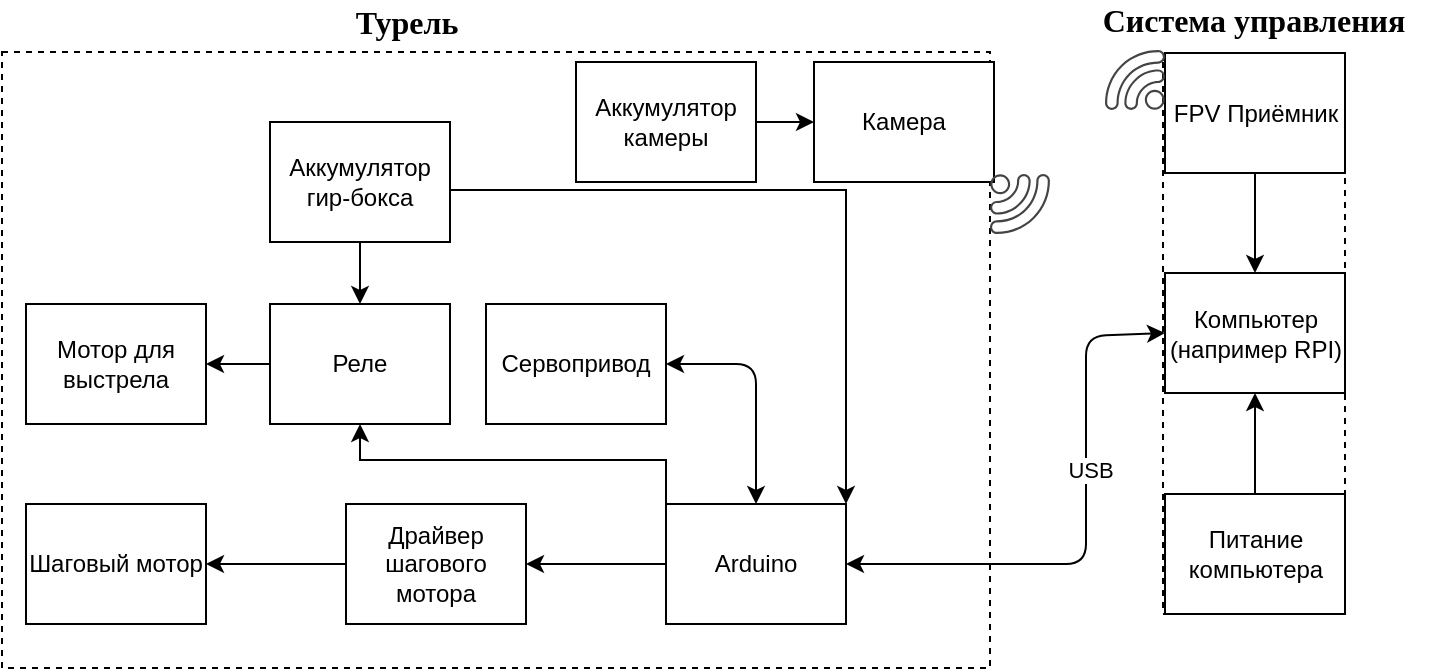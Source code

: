 <mxfile version="14.4.3" type="device"><diagram id="rgr_ggMDqa0CBYAi4XXZ" name="Page-1"><mxGraphModel dx="1422" dy="832" grid="0" gridSize="10" guides="1" tooltips="1" connect="1" arrows="1" fold="1" page="1" pageScale="1" pageWidth="827" pageHeight="1169" math="0" shadow="0"><root><mxCell id="0"/><mxCell id="1" parent="0"/><mxCell id="A-BF0UujvZgVLAS8JFkz-48" value="" style="rounded=0;whiteSpace=wrap;html=1;dashed=1;" parent="1" vertex="1"><mxGeometry x="651.5" y="311" width="91" height="277" as="geometry"/></mxCell><mxCell id="A-BF0UujvZgVLAS8JFkz-47" value="" style="rounded=0;whiteSpace=wrap;html=1;dashed=1;" parent="1" vertex="1"><mxGeometry x="71" y="307" width="494" height="308" as="geometry"/></mxCell><mxCell id="6oglmZXDybSKQYADPyGO-2" value="" style="rounded=0;whiteSpace=wrap;html=1;" parent="1" vertex="1"><mxGeometry x="313" y="433" width="90" height="60" as="geometry"/></mxCell><mxCell id="6oglmZXDybSKQYADPyGO-3" value="Сервопривод" style="text;html=1;strokeColor=none;fillColor=none;align=center;verticalAlign=middle;whiteSpace=wrap;rounded=0;" parent="1" vertex="1"><mxGeometry x="313" y="433" width="90" height="60" as="geometry"/></mxCell><mxCell id="6oglmZXDybSKQYADPyGO-6" value="" style="rounded=0;whiteSpace=wrap;html=1;" parent="1" vertex="1"><mxGeometry x="403" y="533" width="90" height="60" as="geometry"/></mxCell><mxCell id="A-BF0UujvZgVLAS8JFkz-56" style="edgeStyle=orthogonalEdgeStyle;rounded=0;orthogonalLoop=1;jettySize=auto;html=1;entryX=0.5;entryY=1;entryDx=0;entryDy=0;" parent="1" source="6oglmZXDybSKQYADPyGO-10" target="A-BF0UujvZgVLAS8JFkz-53" edge="1"><mxGeometry relative="1" as="geometry"><Array as="points"><mxPoint x="403" y="511"/><mxPoint x="250" y="511"/></Array></mxGeometry></mxCell><mxCell id="6oglmZXDybSKQYADPyGO-10" value="Arduino" style="text;html=1;strokeColor=none;fillColor=none;align=center;verticalAlign=middle;whiteSpace=wrap;rounded=0;" parent="1" vertex="1"><mxGeometry x="403" y="533" width="90" height="60" as="geometry"/></mxCell><mxCell id="6oglmZXDybSKQYADPyGO-12" value="" style="rounded=0;whiteSpace=wrap;html=1;" parent="1" vertex="1"><mxGeometry x="243" y="533" width="90" height="60" as="geometry"/></mxCell><mxCell id="6oglmZXDybSKQYADPyGO-14" value="Драйвер шагового мотора" style="text;html=1;strokeColor=none;fillColor=none;align=center;verticalAlign=middle;whiteSpace=wrap;rounded=0;" parent="1" vertex="1"><mxGeometry x="243" y="533" width="90" height="60" as="geometry"/></mxCell><mxCell id="6oglmZXDybSKQYADPyGO-21" value="" style="endArrow=classic;startArrow=classic;html=1;exitX=1;exitY=0.5;exitDx=0;exitDy=0;entryX=0.5;entryY=0;entryDx=0;entryDy=0;" parent="1" target="6oglmZXDybSKQYADPyGO-10" edge="1"><mxGeometry width="50" height="50" relative="1" as="geometry"><mxPoint x="403" y="463" as="sourcePoint"/><mxPoint x="243" y="613" as="targetPoint"/><Array as="points"><mxPoint x="448" y="463"/></Array></mxGeometry></mxCell><mxCell id="6oglmZXDybSKQYADPyGO-23" value="" style="rounded=0;whiteSpace=wrap;html=1;" parent="1" vertex="1"><mxGeometry x="83" y="533" width="90" height="60" as="geometry"/></mxCell><mxCell id="6oglmZXDybSKQYADPyGO-25" value="Шаговый мотор" style="text;html=1;strokeColor=none;fillColor=none;align=center;verticalAlign=middle;whiteSpace=wrap;rounded=0;" parent="1" vertex="1"><mxGeometry x="83" y="533" width="90" height="60" as="geometry"/></mxCell><mxCell id="A-BF0UujvZgVLAS8JFkz-1" value="" style="rounded=0;whiteSpace=wrap;html=1;" parent="1" vertex="1"><mxGeometry x="477" y="312" width="90" height="60" as="geometry"/></mxCell><mxCell id="A-BF0UujvZgVLAS8JFkz-2" value="Камера" style="text;html=1;strokeColor=none;fillColor=none;align=center;verticalAlign=middle;whiteSpace=wrap;rounded=0;" parent="1" vertex="1"><mxGeometry x="477" y="312" width="90" height="60" as="geometry"/></mxCell><mxCell id="A-BF0UujvZgVLAS8JFkz-41" style="edgeStyle=orthogonalEdgeStyle;rounded=0;orthogonalLoop=1;jettySize=auto;html=1;entryX=1;entryY=0;entryDx=0;entryDy=0;" parent="1" source="A-BF0UujvZgVLAS8JFkz-3" target="6oglmZXDybSKQYADPyGO-10" edge="1"><mxGeometry relative="1" as="geometry"><Array as="points"><mxPoint x="493" y="376"/></Array></mxGeometry></mxCell><mxCell id="qCNhA9wy5Z_6XKud8VRF-2" style="edgeStyle=orthogonalEdgeStyle;rounded=0;orthogonalLoop=1;jettySize=auto;html=1;" parent="1" source="A-BF0UujvZgVLAS8JFkz-3" target="A-BF0UujvZgVLAS8JFkz-53" edge="1"><mxGeometry relative="1" as="geometry"/></mxCell><mxCell id="A-BF0UujvZgVLAS8JFkz-3" value="Аккумулятор гир-бокса" style="rounded=0;whiteSpace=wrap;html=1;" parent="1" vertex="1"><mxGeometry x="205" y="342" width="90" height="60" as="geometry"/></mxCell><mxCell id="A-BF0UujvZgVLAS8JFkz-10" value="" style="endArrow=classic;startArrow=classic;html=1;exitX=1;exitY=0.5;exitDx=0;exitDy=0;entryX=0;entryY=0.5;entryDx=0;entryDy=0;" parent="1" source="6oglmZXDybSKQYADPyGO-10" target="A-BF0UujvZgVLAS8JFkz-11" edge="1"><mxGeometry width="50" height="50" relative="1" as="geometry"><mxPoint x="323" y="573" as="sourcePoint"/><mxPoint x="553" y="563" as="targetPoint"/><Array as="points"><mxPoint x="613" y="563"/><mxPoint x="613" y="449"/></Array></mxGeometry></mxCell><mxCell id="A-BF0UujvZgVLAS8JFkz-70" value="USB" style="edgeLabel;html=1;align=center;verticalAlign=middle;resizable=0;points=[];" parent="A-BF0UujvZgVLAS8JFkz-10" vertex="1" connectable="0"><mxGeometry x="0.222" y="-2" relative="1" as="geometry"><mxPoint as="offset"/></mxGeometry></mxCell><mxCell id="A-BF0UujvZgVLAS8JFkz-11" value="Компьютер (например RPI)" style="rounded=0;whiteSpace=wrap;html=1;" parent="1" vertex="1"><mxGeometry x="652.5" y="417.5" width="90" height="60" as="geometry"/></mxCell><mxCell id="A-BF0UujvZgVLAS8JFkz-27" value="" style="rounded=0;whiteSpace=wrap;html=1;" parent="1" vertex="1"><mxGeometry x="652.5" y="307.5" width="90" height="60" as="geometry"/></mxCell><mxCell id="A-BF0UujvZgVLAS8JFkz-28" value="&lt;br&gt;&lt;br&gt;&lt;br&gt;&lt;br&gt;&lt;br&gt;&lt;br&gt;&lt;br&gt;&lt;br&gt;&lt;br&gt;&lt;br&gt;" style="pointerEvents=1;shadow=0;dashed=0;html=1;strokeColor=none;fillColor=#434445;aspect=fixed;labelPosition=center;verticalLabelPosition=bottom;verticalAlign=top;align=center;outlineConnect=0;shape=mxgraph.vvd.wi_fi;direction=south;" parent="1" vertex="1"><mxGeometry x="565" y="368" width="30" height="30" as="geometry"/></mxCell><mxCell id="A-BF0UujvZgVLAS8JFkz-29" value="" style="pointerEvents=1;shadow=0;dashed=0;html=1;strokeColor=none;fillColor=#434445;aspect=fixed;labelPosition=center;verticalLabelPosition=bottom;verticalAlign=top;align=center;outlineConnect=0;shape=mxgraph.vvd.wi_fi;direction=north;" parent="1" vertex="1"><mxGeometry x="622.5" y="306" width="30" height="30" as="geometry"/></mxCell><mxCell id="A-BF0UujvZgVLAS8JFkz-38" style="edgeStyle=orthogonalEdgeStyle;rounded=0;orthogonalLoop=1;jettySize=auto;html=1;" parent="1" source="A-BF0UujvZgVLAS8JFkz-30" target="A-BF0UujvZgVLAS8JFkz-11" edge="1"><mxGeometry relative="1" as="geometry"/></mxCell><mxCell id="A-BF0UujvZgVLAS8JFkz-30" value="FPV Приёмник" style="text;html=1;strokeColor=none;fillColor=none;align=center;verticalAlign=middle;whiteSpace=wrap;rounded=0;" parent="1" vertex="1"><mxGeometry x="652.5" y="307.5" width="90" height="60" as="geometry"/></mxCell><mxCell id="A-BF0UujvZgVLAS8JFkz-32" value="" style="endArrow=classic;html=1;exitX=0;exitY=0.5;exitDx=0;exitDy=0;entryX=1;entryY=0.5;entryDx=0;entryDy=0;" parent="1" source="6oglmZXDybSKQYADPyGO-10" target="6oglmZXDybSKQYADPyGO-14" edge="1"><mxGeometry width="50" height="50" relative="1" as="geometry"><mxPoint x="527" y="618" as="sourcePoint"/><mxPoint x="577" y="568" as="targetPoint"/></mxGeometry></mxCell><mxCell id="A-BF0UujvZgVLAS8JFkz-34" value="" style="endArrow=classic;html=1;exitX=0;exitY=0.5;exitDx=0;exitDy=0;entryX=1;entryY=0.5;entryDx=0;entryDy=0;" parent="1" source="6oglmZXDybSKQYADPyGO-14" target="6oglmZXDybSKQYADPyGO-25" edge="1"><mxGeometry width="50" height="50" relative="1" as="geometry"><mxPoint x="413" y="573" as="sourcePoint"/><mxPoint x="343" y="573" as="targetPoint"/></mxGeometry></mxCell><mxCell id="A-BF0UujvZgVLAS8JFkz-45" style="edgeStyle=orthogonalEdgeStyle;rounded=0;orthogonalLoop=1;jettySize=auto;html=1;entryX=0.5;entryY=1;entryDx=0;entryDy=0;" parent="1" source="A-BF0UujvZgVLAS8JFkz-44" target="A-BF0UujvZgVLAS8JFkz-11" edge="1"><mxGeometry relative="1" as="geometry"/></mxCell><mxCell id="A-BF0UujvZgVLAS8JFkz-44" value="Питание компьютера" style="rounded=0;whiteSpace=wrap;html=1;" parent="1" vertex="1"><mxGeometry x="652.5" y="528" width="90" height="60" as="geometry"/></mxCell><mxCell id="A-BF0UujvZgVLAS8JFkz-50" value="&lt;b&gt;&lt;font face=&quot;Comic Sans MS&quot; style=&quot;font-size: 16px&quot;&gt;Турель&lt;/font&gt;&lt;/b&gt;" style="text;html=1;strokeColor=none;fillColor=none;align=center;verticalAlign=middle;whiteSpace=wrap;rounded=0;dashed=1;" parent="1" vertex="1"><mxGeometry x="201" y="282" width="145" height="20" as="geometry"/></mxCell><mxCell id="A-BF0UujvZgVLAS8JFkz-52" value="Мотор для выстрела" style="rounded=0;whiteSpace=wrap;html=1;" parent="1" vertex="1"><mxGeometry x="83" y="433" width="90" height="60" as="geometry"/></mxCell><mxCell id="A-BF0UujvZgVLAS8JFkz-55" style="edgeStyle=orthogonalEdgeStyle;rounded=0;orthogonalLoop=1;jettySize=auto;html=1;" parent="1" source="A-BF0UujvZgVLAS8JFkz-53" target="A-BF0UujvZgVLAS8JFkz-52" edge="1"><mxGeometry relative="1" as="geometry"/></mxCell><mxCell id="A-BF0UujvZgVLAS8JFkz-53" value="Реле" style="rounded=0;whiteSpace=wrap;html=1;" parent="1" vertex="1"><mxGeometry x="205" y="433" width="90" height="60" as="geometry"/></mxCell><mxCell id="A-BF0UujvZgVLAS8JFkz-69" style="edgeStyle=orthogonalEdgeStyle;rounded=0;orthogonalLoop=1;jettySize=auto;html=1;entryX=0;entryY=0.5;entryDx=0;entryDy=0;" parent="1" source="A-BF0UujvZgVLAS8JFkz-68" target="A-BF0UujvZgVLAS8JFkz-2" edge="1"><mxGeometry relative="1" as="geometry"/></mxCell><mxCell id="A-BF0UujvZgVLAS8JFkz-68" value="Аккумулятор камеры" style="rounded=0;whiteSpace=wrap;html=1;" parent="1" vertex="1"><mxGeometry x="358" y="312" width="90" height="60" as="geometry"/></mxCell><mxCell id="A-BF0UujvZgVLAS8JFkz-72" value="&lt;b&gt;&lt;font face=&quot;Comic Sans MS&quot; style=&quot;font-size: 16px&quot;&gt;Система управления&lt;/font&gt;&lt;/b&gt;" style="text;html=1;strokeColor=none;fillColor=none;align=center;verticalAlign=middle;whiteSpace=wrap;rounded=0;dashed=1;" parent="1" vertex="1"><mxGeometry x="605" y="281" width="184" height="20" as="geometry"/></mxCell></root></mxGraphModel></diagram></mxfile>